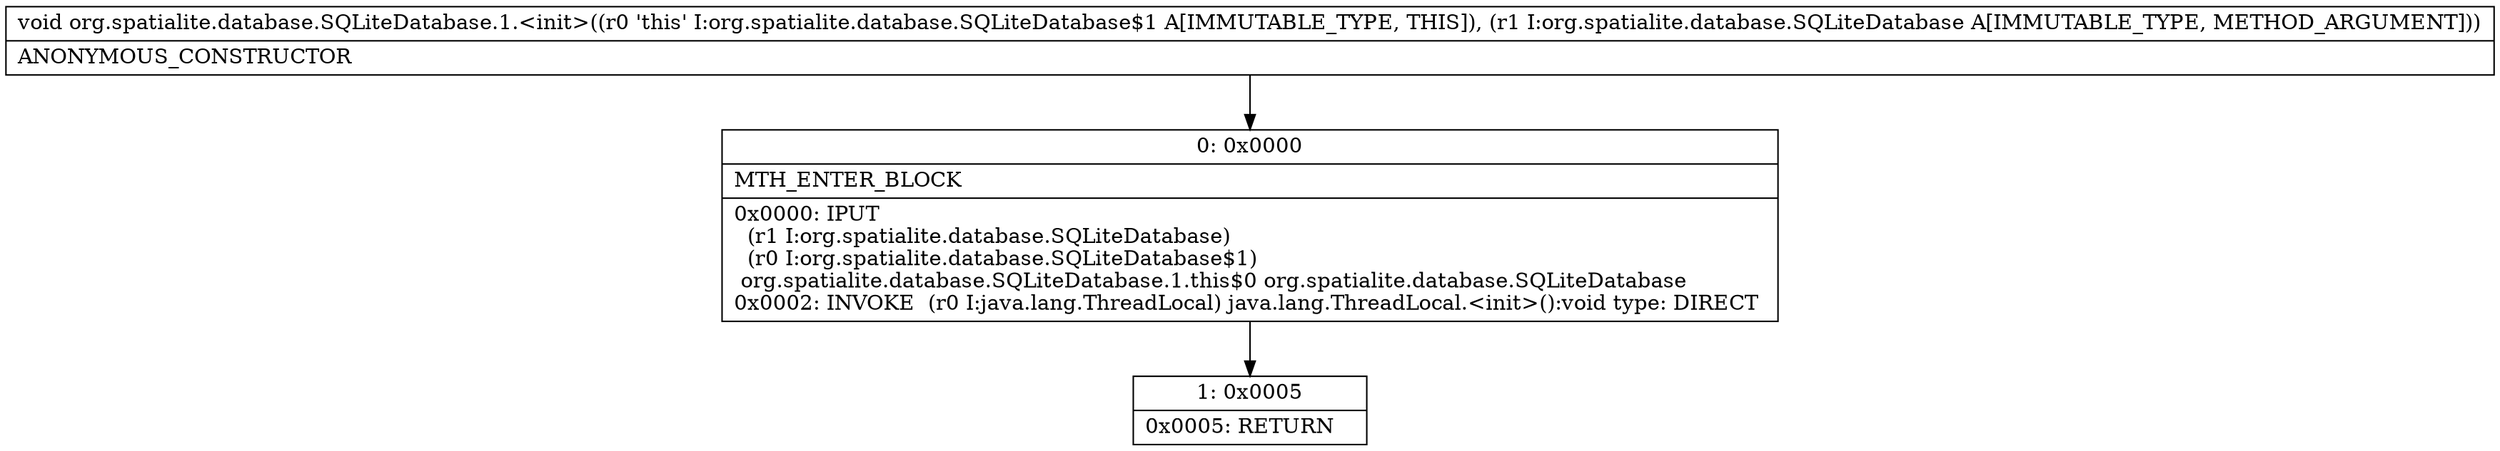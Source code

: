 digraph "CFG fororg.spatialite.database.SQLiteDatabase.1.\<init\>(Lorg\/spatialite\/database\/SQLiteDatabase;)V" {
Node_0 [shape=record,label="{0\:\ 0x0000|MTH_ENTER_BLOCK\l|0x0000: IPUT  \l  (r1 I:org.spatialite.database.SQLiteDatabase)\l  (r0 I:org.spatialite.database.SQLiteDatabase$1)\l org.spatialite.database.SQLiteDatabase.1.this$0 org.spatialite.database.SQLiteDatabase \l0x0002: INVOKE  (r0 I:java.lang.ThreadLocal) java.lang.ThreadLocal.\<init\>():void type: DIRECT \l}"];
Node_1 [shape=record,label="{1\:\ 0x0005|0x0005: RETURN   \l}"];
MethodNode[shape=record,label="{void org.spatialite.database.SQLiteDatabase.1.\<init\>((r0 'this' I:org.spatialite.database.SQLiteDatabase$1 A[IMMUTABLE_TYPE, THIS]), (r1 I:org.spatialite.database.SQLiteDatabase A[IMMUTABLE_TYPE, METHOD_ARGUMENT]))  | ANONYMOUS_CONSTRUCTOR\l}"];
MethodNode -> Node_0;
Node_0 -> Node_1;
}

